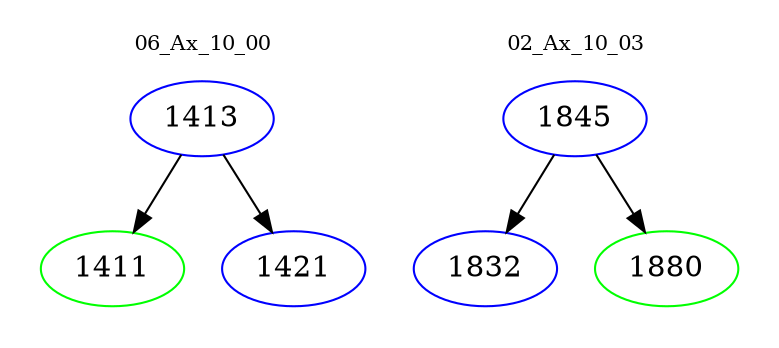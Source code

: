digraph{
subgraph cluster_0 {
color = white
label = "06_Ax_10_00";
fontsize=10;
T0_1413 [label="1413", color="blue"]
T0_1413 -> T0_1411 [color="black"]
T0_1411 [label="1411", color="green"]
T0_1413 -> T0_1421 [color="black"]
T0_1421 [label="1421", color="blue"]
}
subgraph cluster_1 {
color = white
label = "02_Ax_10_03";
fontsize=10;
T1_1845 [label="1845", color="blue"]
T1_1845 -> T1_1832 [color="black"]
T1_1832 [label="1832", color="blue"]
T1_1845 -> T1_1880 [color="black"]
T1_1880 [label="1880", color="green"]
}
}
